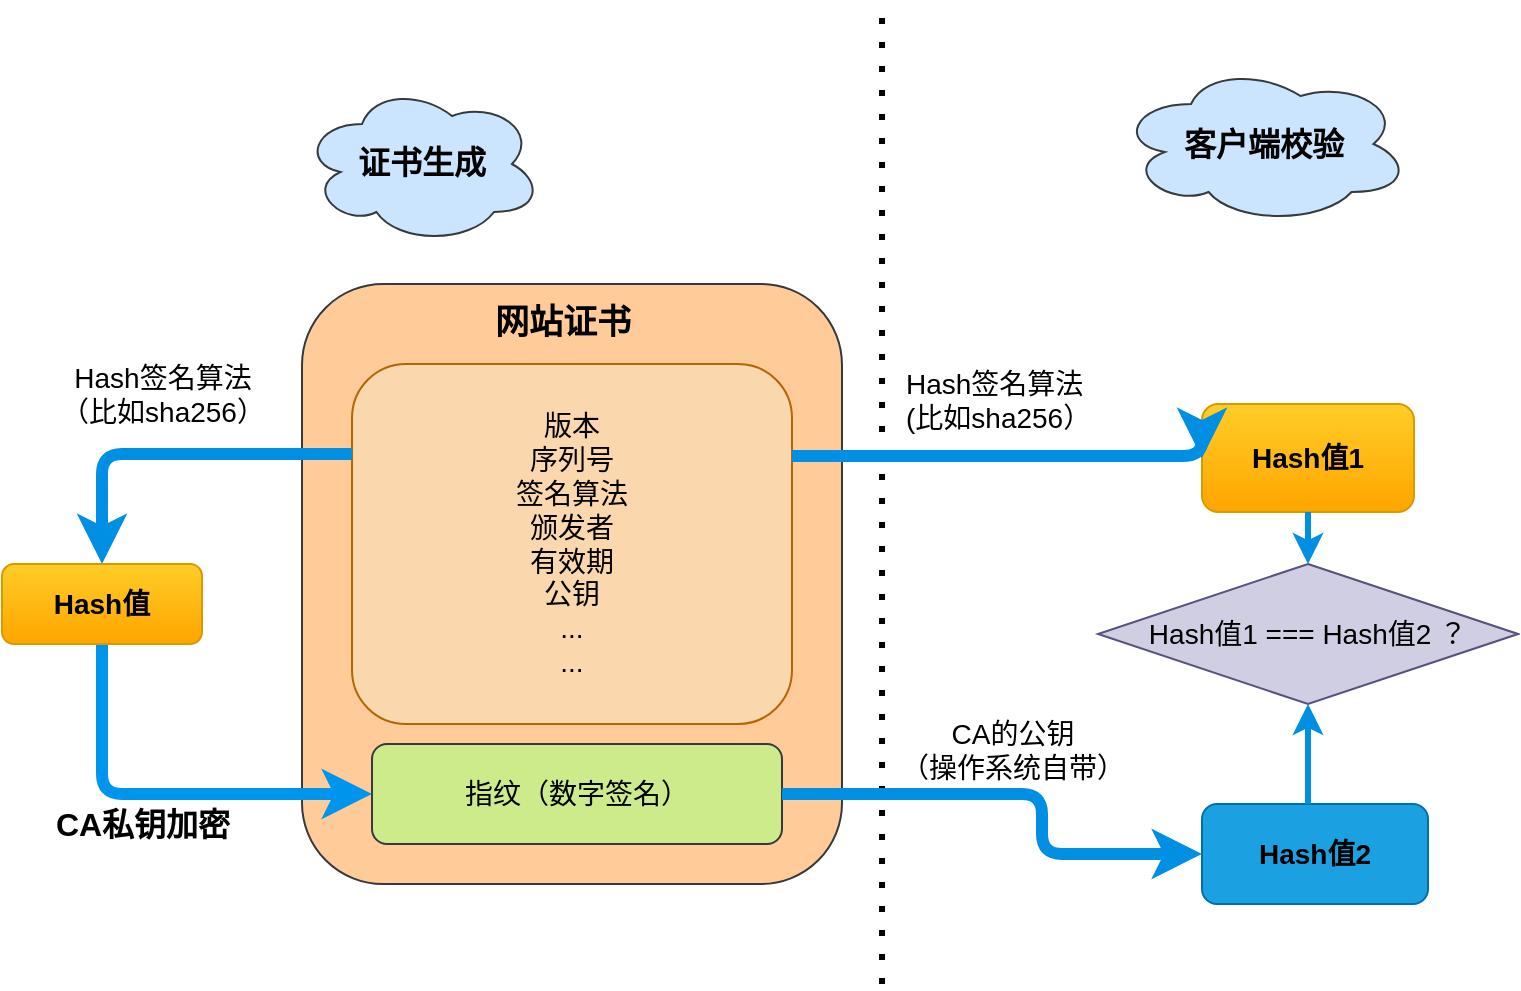 <mxfile>
    <diagram id="4glLL7Cwcup9w81uKYGA" name="Page-1">
        <mxGraphModel dx="1659" dy="1744" grid="1" gridSize="10" guides="1" tooltips="1" connect="1" arrows="1" fold="1" page="1" pageScale="1" pageWidth="827" pageHeight="1169" math="0" shadow="0">
            <root>
                <mxCell id="0"/>
                <mxCell id="1" parent="0"/>
                <mxCell id="2" value="&lt;font style=&quot;font-size: 14px&quot;&gt;&lt;br&gt;&lt;/font&gt;" style="rounded=1;whiteSpace=wrap;html=1;fillColor=#ffcc99;strokeColor=#36393d;" vertex="1" parent="1">
                    <mxGeometry x="-140" y="50" width="270" height="300" as="geometry"/>
                </mxCell>
                <mxCell id="6" value="&lt;span style=&quot;font-size: 14px&quot;&gt;&lt;font color=&quot;#000000&quot;&gt;指纹（数字签名）&lt;/font&gt;&lt;/span&gt;" style="rounded=1;whiteSpace=wrap;html=1;fillColor=#cdeb8b;strokeColor=#36393d;" vertex="1" parent="1">
                    <mxGeometry x="-105" y="280" width="205" height="50" as="geometry"/>
                </mxCell>
                <mxCell id="7" value="&lt;font color=&quot;#000000&quot;&gt;&lt;span style=&quot;font-size: 14px&quot;&gt;版本&lt;/span&gt;&lt;br style=&quot;font-size: 14px&quot;&gt;&lt;span style=&quot;font-size: 14px&quot;&gt;序列号&lt;/span&gt;&lt;br style=&quot;font-size: 14px&quot;&gt;&lt;span style=&quot;font-size: 14px&quot;&gt;签名算法&lt;/span&gt;&lt;br style=&quot;font-size: 14px&quot;&gt;&lt;span style=&quot;font-size: 14px&quot;&gt;颁发者&lt;/span&gt;&lt;br style=&quot;font-size: 14px&quot;&gt;&lt;span style=&quot;font-size: 14px&quot;&gt;有效期&lt;/span&gt;&lt;br style=&quot;font-size: 14px&quot;&gt;&lt;span style=&quot;font-size: 14px&quot;&gt;公钥&lt;/span&gt;&lt;br style=&quot;font-size: 14px&quot;&gt;&lt;span style=&quot;font-size: 14px&quot;&gt;...&lt;/span&gt;&lt;br style=&quot;font-size: 14px&quot;&gt;&lt;span style=&quot;font-size: 14px&quot;&gt;...&lt;/span&gt;&lt;/font&gt;" style="rounded=1;whiteSpace=wrap;html=1;fillColor=#fad7ac;strokeColor=#b46504;" vertex="1" parent="1">
                    <mxGeometry x="-115" y="90" width="220" height="180" as="geometry"/>
                </mxCell>
                <mxCell id="9" value="&lt;b style=&quot;font-size: 17px&quot;&gt;&lt;font color=&quot;#000000&quot;&gt;&lt;font style=&quot;font-size: 17px&quot;&gt;网站&lt;/font&gt;&lt;font style=&quot;font-size: 17px&quot;&gt;证书&lt;/font&gt;&lt;/font&gt;&lt;/b&gt;" style="text;html=1;align=center;verticalAlign=middle;resizable=0;points=[];autosize=1;strokeColor=none;" vertex="1" parent="1">
                    <mxGeometry x="-50" y="60" width="80" height="20" as="geometry"/>
                </mxCell>
                <mxCell id="11" value="" style="edgeStyle=segmentEdgeStyle;endArrow=classic;html=1;fillColor=#1ba1e2;strokeWidth=6;strokeColor=#0095ED;" edge="1" parent="1" target="6">
                    <mxGeometry width="50" height="50" relative="1" as="geometry">
                        <mxPoint x="-240" y="230" as="sourcePoint"/>
                        <mxPoint x="210" y="290" as="targetPoint"/>
                        <Array as="points">
                            <mxPoint x="-240" y="250"/>
                            <mxPoint x="-240" y="305"/>
                        </Array>
                    </mxGeometry>
                </mxCell>
                <mxCell id="12" value="&lt;font style=&quot;font-size: 14px&quot;&gt;Hash签名算法&lt;br&gt;（比如sha256）&lt;/font&gt;" style="text;html=1;align=center;verticalAlign=middle;resizable=0;points=[];autosize=1;strokeColor=none;" vertex="1" parent="1">
                    <mxGeometry x="-270" y="90" width="120" height="30" as="geometry"/>
                </mxCell>
                <mxCell id="19" value="" style="endArrow=none;dashed=1;html=1;dashPattern=1 3;strokeWidth=3;" edge="1" parent="1">
                    <mxGeometry width="50" height="50" relative="1" as="geometry">
                        <mxPoint x="150" y="400" as="sourcePoint"/>
                        <mxPoint x="150" y="-90" as="targetPoint"/>
                    </mxGeometry>
                </mxCell>
                <mxCell id="21" value="" style="edgeStyle=segmentEdgeStyle;endArrow=classic;html=1;strokeWidth=6;exitX=0;exitY=0.25;exitDx=0;exitDy=0;entryX=0.5;entryY=0;entryDx=0;entryDy=0;fillColor=#1ba1e2;strokeColor=#008FE3;" edge="1" parent="1" source="7" target="22">
                    <mxGeometry width="50" height="50" relative="1" as="geometry">
                        <mxPoint x="-70" y="200" as="sourcePoint"/>
                        <mxPoint x="-240" y="180" as="targetPoint"/>
                        <Array as="points">
                            <mxPoint x="-240" y="135"/>
                        </Array>
                    </mxGeometry>
                </mxCell>
                <mxCell id="22" value="&lt;font style=&quot;font-size: 14px&quot; color=&quot;#000000&quot;&gt;&lt;b&gt;Hash值&lt;/b&gt;&lt;/font&gt;" style="rounded=1;whiteSpace=wrap;html=1;fillColor=#ffcd28;strokeColor=#d79b00;gradientColor=#ffa500;" vertex="1" parent="1">
                    <mxGeometry x="-290" y="190" width="100" height="40" as="geometry"/>
                </mxCell>
                <mxCell id="23" value="&lt;b&gt;&lt;font style=&quot;font-size: 16px&quot;&gt;CA私钥加密&lt;/font&gt;&lt;/b&gt;" style="text;html=1;align=center;verticalAlign=middle;resizable=0;points=[];autosize=1;strokeColor=none;" vertex="1" parent="1">
                    <mxGeometry x="-270" y="310" width="100" height="20" as="geometry"/>
                </mxCell>
                <mxCell id="24" value="&lt;font color=&quot;#000000&quot; size=&quot;1&quot;&gt;&lt;b style=&quot;font-size: 14px&quot;&gt;Hash值1&lt;/b&gt;&lt;/font&gt;" style="rounded=1;whiteSpace=wrap;html=1;fillColor=#ffcd28;strokeColor=#d79b00;gradientColor=#ffa500;" vertex="1" parent="1">
                    <mxGeometry x="310" y="110" width="106" height="54" as="geometry"/>
                </mxCell>
                <mxCell id="25" value="&lt;b&gt;&lt;font style=&quot;font-size: 14px&quot; color=&quot;#000000&quot;&gt;Hash值2&lt;/font&gt;&lt;/b&gt;" style="rounded=1;whiteSpace=wrap;html=1;fillColor=#1ba1e2;strokeColor=#006EAF;fontColor=#ffffff;" vertex="1" parent="1">
                    <mxGeometry x="310" y="310" width="113" height="50" as="geometry"/>
                </mxCell>
                <mxCell id="26" value="&lt;p style=&quot;line-height: 120%&quot;&gt;&lt;font style=&quot;font-size: 16px&quot; color=&quot;#000000&quot;&gt;&lt;b&gt;证书生成&lt;/b&gt;&lt;/font&gt;&lt;/p&gt;" style="ellipse;shape=cloud;whiteSpace=wrap;html=1;fillColor=#cce5ff;strokeColor=#36393d;" vertex="1" parent="1">
                    <mxGeometry x="-140" y="-50" width="120" height="80" as="geometry"/>
                </mxCell>
                <mxCell id="27" value="&lt;font color=&quot;#000000&quot; style=&quot;font-size: 16px&quot;&gt;&lt;b&gt;客户端校验&lt;/b&gt;&lt;/font&gt;" style="ellipse;shape=cloud;whiteSpace=wrap;html=1;fillColor=#cce5ff;strokeColor=#36393d;" vertex="1" parent="1">
                    <mxGeometry x="268" y="-60" width="146" height="80" as="geometry"/>
                </mxCell>
                <mxCell id="28" value="" style="edgeStyle=segmentEdgeStyle;endArrow=classic;html=1;strokeWidth=6;exitX=1;exitY=0.25;exitDx=0;exitDy=0;fillColor=#1ba1e2;strokeColor=#008FE3;entryX=0;entryY=0.5;entryDx=0;entryDy=0;" edge="1" parent="1" target="24">
                    <mxGeometry width="50" height="50" relative="1" as="geometry">
                        <mxPoint x="105" y="136" as="sourcePoint"/>
                        <mxPoint x="320" y="70" as="targetPoint"/>
                        <Array as="points">
                            <mxPoint x="230" y="136"/>
                            <mxPoint x="230" y="136"/>
                        </Array>
                    </mxGeometry>
                </mxCell>
                <mxCell id="30" value="&lt;span style=&quot;font-size: 14px ; text-align: center&quot;&gt;Hash签名算法&lt;/span&gt;&lt;br style=&quot;font-size: 14px ; text-align: center&quot;&gt;&lt;span style=&quot;font-size: 14px ; text-align: center&quot;&gt;(比如sha256）&lt;/span&gt;" style="text;whiteSpace=wrap;html=1;" vertex="1" parent="1">
                    <mxGeometry x="160" y="85" width="120" height="55" as="geometry"/>
                </mxCell>
                <mxCell id="31" value="" style="edgeStyle=segmentEdgeStyle;endArrow=classic;html=1;strokeWidth=6;fillColor=#1ba1e2;strokeColor=#008FE3;entryX=0;entryY=0.5;entryDx=0;entryDy=0;exitX=1;exitY=0.5;exitDx=0;exitDy=0;" edge="1" parent="1" source="6" target="25">
                    <mxGeometry width="50" height="50" relative="1" as="geometry">
                        <mxPoint x="120" y="306" as="sourcePoint"/>
                        <mxPoint x="300" y="305.5" as="targetPoint"/>
                        <Array as="points">
                            <mxPoint x="230" y="305"/>
                            <mxPoint x="230" y="335"/>
                        </Array>
                    </mxGeometry>
                </mxCell>
                <mxCell id="32" value="&lt;font style=&quot;font-size: 14px&quot;&gt;&lt;br&gt;CA的公钥&lt;br&gt;（操作系统自带）&lt;/font&gt;" style="text;html=1;align=center;verticalAlign=middle;resizable=0;points=[];autosize=1;strokeColor=none;" vertex="1" parent="1">
                    <mxGeometry x="150" y="250" width="130" height="50" as="geometry"/>
                </mxCell>
                <mxCell id="33" value="&lt;font color=&quot;#000000&quot; style=&quot;font-size: 14px&quot;&gt;Hash值1 === Hash值2 ？&lt;/font&gt;" style="rhombus;whiteSpace=wrap;html=1;fillColor=#d0cee2;strokeColor=#56517e;" vertex="1" parent="1">
                    <mxGeometry x="258" y="190" width="210" height="70" as="geometry"/>
                </mxCell>
                <mxCell id="34" value="" style="edgeStyle=segmentEdgeStyle;endArrow=classic;html=1;strokeColor=#008FE3;strokeWidth=3;exitX=0.5;exitY=1;exitDx=0;exitDy=0;entryX=0.5;entryY=0;entryDx=0;entryDy=0;" edge="1" parent="1" source="24" target="33">
                    <mxGeometry width="50" height="50" relative="1" as="geometry">
                        <mxPoint x="350" y="270" as="sourcePoint"/>
                        <mxPoint x="400" y="220" as="targetPoint"/>
                    </mxGeometry>
                </mxCell>
                <mxCell id="36" value="" style="edgeStyle=segmentEdgeStyle;endArrow=classic;html=1;strokeColor=#008FE3;strokeWidth=3;entryX=0.5;entryY=1;entryDx=0;entryDy=0;" edge="1" parent="1" target="33">
                    <mxGeometry width="50" height="50" relative="1" as="geometry">
                        <mxPoint x="363" y="310" as="sourcePoint"/>
                        <mxPoint x="500" y="280" as="targetPoint"/>
                    </mxGeometry>
                </mxCell>
            </root>
        </mxGraphModel>
    </diagram>
</mxfile>